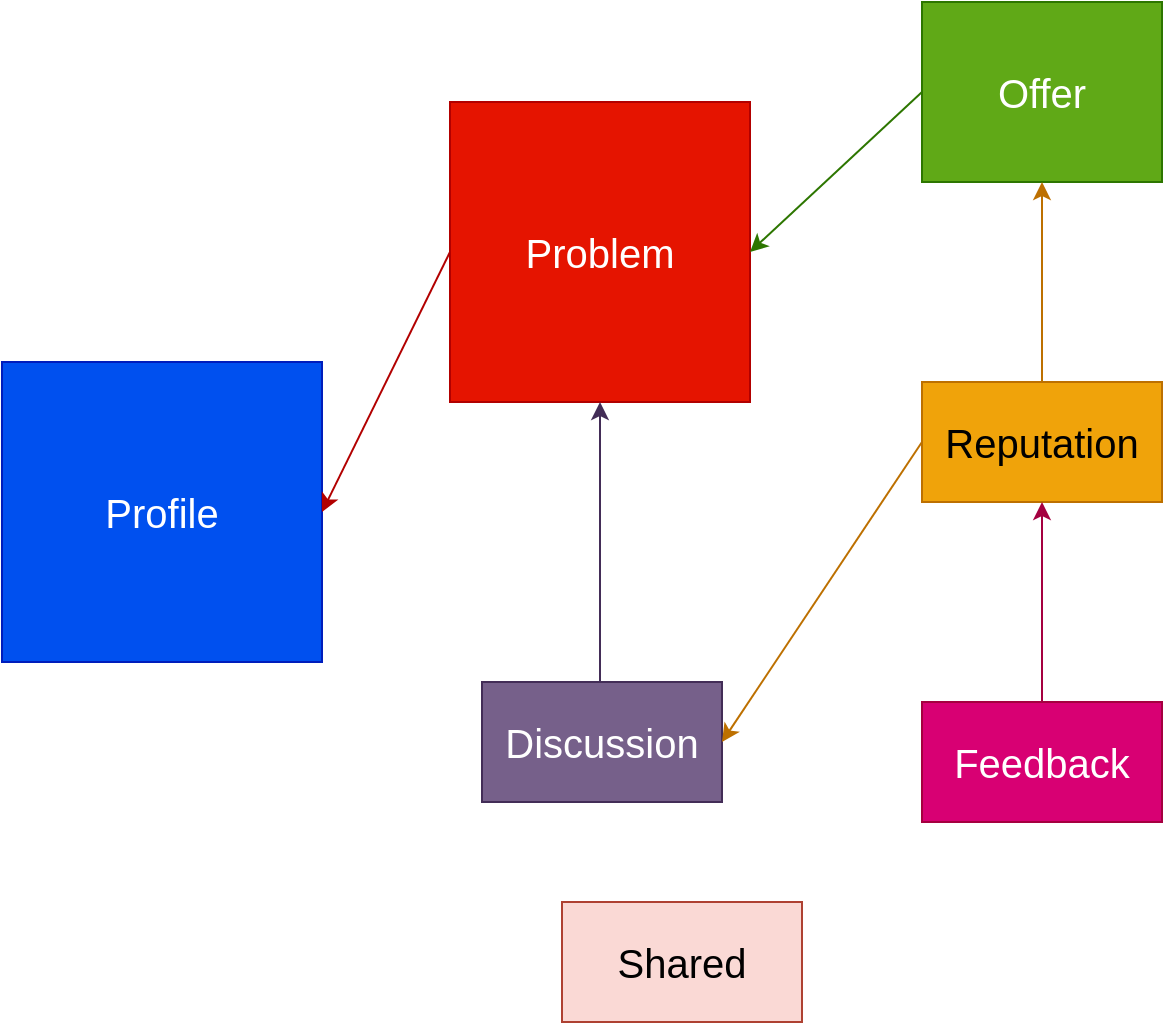 <mxfile version="24.3.1" type="device" pages="6">
  <diagram name="Architecture" id="LVl3EKHZe6JtwHg28FKf">
    <mxGraphModel dx="1479" dy="759" grid="0" gridSize="10" guides="1" tooltips="1" connect="1" arrows="1" fold="1" page="0" pageScale="1" pageWidth="827" pageHeight="1169" math="0" shadow="0">
      <root>
        <mxCell id="0" />
        <mxCell id="1" parent="0" />
        <mxCell id="IwZj7_9W5-qH0LmkAowe-1" value="&lt;font style=&quot;font-size: 20px;&quot;&gt;Profile&lt;/font&gt;" style="rounded=0;whiteSpace=wrap;html=1;fillColor=#0050ef;fontColor=#ffffff;strokeColor=#001DBC;" parent="1" vertex="1">
          <mxGeometry x="100" y="240" width="160" height="150" as="geometry" />
        </mxCell>
        <mxCell id="_1UsCu3JsQkV9IylzoKD-1" value="&lt;font style=&quot;font-size: 20px;&quot;&gt;Problem&lt;/font&gt;" style="rounded=0;whiteSpace=wrap;html=1;fillColor=#e51400;fontColor=#ffffff;strokeColor=#B20000;" parent="1" vertex="1">
          <mxGeometry x="324" y="110" width="150" height="150" as="geometry" />
        </mxCell>
        <mxCell id="_1UsCu3JsQkV9IylzoKD-2" value="&lt;font style=&quot;font-size: 20px;&quot;&gt;Discussion&lt;/font&gt;" style="rounded=0;whiteSpace=wrap;html=1;fillColor=#76608a;fontColor=#ffffff;strokeColor=#432D57;" parent="1" vertex="1">
          <mxGeometry x="340" y="400" width="120" height="60" as="geometry" />
        </mxCell>
        <mxCell id="_1UsCu3JsQkV9IylzoKD-3" value="&lt;font style=&quot;font-size: 20px;&quot;&gt;Reputation&lt;/font&gt;" style="rounded=0;whiteSpace=wrap;html=1;fillColor=#f0a30a;fontColor=#000000;strokeColor=#BD7000;" parent="1" vertex="1">
          <mxGeometry x="560" y="250" width="120" height="60" as="geometry" />
        </mxCell>
        <mxCell id="_1UsCu3JsQkV9IylzoKD-4" value="&lt;font style=&quot;font-size: 20px;&quot;&gt;Feedback&lt;/font&gt;" style="rounded=0;whiteSpace=wrap;html=1;fillColor=#d80073;fontColor=#ffffff;strokeColor=#A50040;" parent="1" vertex="1">
          <mxGeometry x="560" y="410" width="120" height="60" as="geometry" />
        </mxCell>
        <mxCell id="_1UsCu3JsQkV9IylzoKD-8" value="" style="endArrow=classic;html=1;rounded=0;entryX=0.5;entryY=1;entryDx=0;entryDy=0;fillColor=#76608a;strokeColor=#432D57;" parent="1" target="_1UsCu3JsQkV9IylzoKD-1" edge="1">
          <mxGeometry width="50" height="50" relative="1" as="geometry">
            <mxPoint x="399" y="400" as="sourcePoint" />
            <mxPoint x="260" y="260" as="targetPoint" />
          </mxGeometry>
        </mxCell>
        <mxCell id="_1UsCu3JsQkV9IylzoKD-10" value="" style="endArrow=classic;html=1;rounded=0;fillColor=#d80073;strokeColor=#A50040;" parent="1" edge="1">
          <mxGeometry width="50" height="50" relative="1" as="geometry">
            <mxPoint x="620" y="410" as="sourcePoint" />
            <mxPoint x="620" y="310" as="targetPoint" />
          </mxGeometry>
        </mxCell>
        <mxCell id="_1UsCu3JsQkV9IylzoKD-11" value="&lt;font style=&quot;font-size: 20px;&quot;&gt;Offer&lt;/font&gt;" style="rounded=0;whiteSpace=wrap;html=1;fillColor=#60a917;fontColor=#ffffff;strokeColor=#2D7600;" parent="1" vertex="1">
          <mxGeometry x="560" y="60" width="120" height="90" as="geometry" />
        </mxCell>
        <mxCell id="_1UsCu3JsQkV9IylzoKD-12" value="" style="endArrow=classic;html=1;rounded=0;exitX=0.5;exitY=0;exitDx=0;exitDy=0;fillColor=#f0a30a;strokeColor=#BD7000;" parent="1" source="_1UsCu3JsQkV9IylzoKD-3" target="_1UsCu3JsQkV9IylzoKD-11" edge="1">
          <mxGeometry width="50" height="50" relative="1" as="geometry">
            <mxPoint x="470" y="300" as="sourcePoint" />
            <mxPoint x="620" y="370" as="targetPoint" />
          </mxGeometry>
        </mxCell>
        <mxCell id="_1UsCu3JsQkV9IylzoKD-13" value="" style="endArrow=classic;html=1;rounded=0;entryX=1;entryY=0.5;entryDx=0;entryDy=0;exitX=0;exitY=0.5;exitDx=0;exitDy=0;fillColor=#f0a30a;strokeColor=#BD7000;" parent="1" source="_1UsCu3JsQkV9IylzoKD-3" target="_1UsCu3JsQkV9IylzoKD-2" edge="1">
          <mxGeometry width="50" height="50" relative="1" as="geometry">
            <mxPoint x="557" y="230" as="sourcePoint" />
            <mxPoint x="556.76" y="290" as="targetPoint" />
          </mxGeometry>
        </mxCell>
        <mxCell id="_1UsCu3JsQkV9IylzoKD-14" value="" style="endArrow=classic;html=1;rounded=0;exitX=0;exitY=0.5;exitDx=0;exitDy=0;entryX=1;entryY=0.5;entryDx=0;entryDy=0;fillColor=#60a917;strokeColor=#2D7600;" parent="1" source="_1UsCu3JsQkV9IylzoKD-11" target="_1UsCu3JsQkV9IylzoKD-1" edge="1">
          <mxGeometry width="50" height="50" relative="1" as="geometry">
            <mxPoint x="390" y="270" as="sourcePoint" />
            <mxPoint x="440" y="220" as="targetPoint" />
          </mxGeometry>
        </mxCell>
        <mxCell id="_1UsCu3JsQkV9IylzoKD-15" value="&lt;font style=&quot;font-size: 20px;&quot;&gt;Shared&lt;/font&gt;" style="rounded=0;whiteSpace=wrap;html=1;fillColor=#fad9d5;strokeColor=#ae4132;" parent="1" vertex="1">
          <mxGeometry x="380" y="510" width="120" height="60" as="geometry" />
        </mxCell>
        <mxCell id="adQ9kFTbWY4k-TsKvVOE-1" value="" style="endArrow=classic;html=1;rounded=0;exitX=0;exitY=0.5;exitDx=0;exitDy=0;entryX=1;entryY=0.5;entryDx=0;entryDy=0;fillColor=#e51400;strokeColor=#B20000;" parent="1" source="_1UsCu3JsQkV9IylzoKD-1" target="IwZj7_9W5-qH0LmkAowe-1" edge="1">
          <mxGeometry width="50" height="50" relative="1" as="geometry">
            <mxPoint x="365" y="408" as="sourcePoint" />
            <mxPoint x="415" y="358" as="targetPoint" />
          </mxGeometry>
        </mxCell>
      </root>
    </mxGraphModel>
  </diagram>
  <diagram id="kg7bdQzciHCV-8iQMZTe" name="Main idea">
    <mxGraphModel dx="805" dy="378" grid="0" gridSize="10" guides="1" tooltips="1" connect="1" arrows="1" fold="1" page="0" pageScale="1" pageWidth="827" pageHeight="1169" math="0" shadow="0">
      <root>
        <mxCell id="0" />
        <mxCell id="1" parent="0" />
        <mxCell id="N3bgkCsZWCHx_MTbM6UJ-3" value="&lt;font style=&quot;font-size: 20px;&quot;&gt;Host&lt;/font&gt;" style="swimlane;whiteSpace=wrap;html=1;fillColor=none;fontColor=#ffffff;strokeColor=#001DBC;" parent="1" vertex="1">
          <mxGeometry x="283" y="291" width="472" height="288" as="geometry" />
        </mxCell>
        <mxCell id="N3bgkCsZWCHx_MTbM6UJ-4" value="Module 1" style="swimlane;whiteSpace=wrap;html=1;" parent="N3bgkCsZWCHx_MTbM6UJ-3" vertex="1">
          <mxGeometry x="7" y="49.5" width="200" height="200" as="geometry" />
        </mxCell>
        <mxCell id="N3bgkCsZWCHx_MTbM6UJ-6" value="BL" style="whiteSpace=wrap;html=1;fontSize=17;fillColor=#a20025;fontColor=#ffffff;strokeColor=#6F0000;" parent="N3bgkCsZWCHx_MTbM6UJ-4" vertex="1">
          <mxGeometry x="25.5" y="35.5" width="149" height="56.5" as="geometry" />
        </mxCell>
        <mxCell id="N3bgkCsZWCHx_MTbM6UJ-7" value="Contract" style="shape=parallelogram;perimeter=parallelogramPerimeter;whiteSpace=wrap;html=1;fixedSize=1;fontSize=17;fillColor=#008a00;fontColor=#ffffff;strokeColor=#005700;" parent="N3bgkCsZWCHx_MTbM6UJ-4" vertex="1">
          <mxGeometry x="25.5" y="127" width="148.5" height="61.5" as="geometry" />
        </mxCell>
        <mxCell id="N3bgkCsZWCHx_MTbM6UJ-14" value="" style="endArrow=classic;html=1;rounded=0;exitX=0.5;exitY=0;exitDx=0;exitDy=0;entryX=0.5;entryY=1;entryDx=0;entryDy=0;fillColor=#a20025;strokeColor=#6F0000;" parent="N3bgkCsZWCHx_MTbM6UJ-4" source="N3bgkCsZWCHx_MTbM6UJ-7" target="N3bgkCsZWCHx_MTbM6UJ-6" edge="1">
          <mxGeometry width="50" height="50" relative="1" as="geometry">
            <mxPoint x="210" y="120.5" as="sourcePoint" />
            <mxPoint x="260" y="70.5" as="targetPoint" />
          </mxGeometry>
        </mxCell>
        <mxCell id="N3bgkCsZWCHx_MTbM6UJ-10" value="Module 2" style="swimlane;whiteSpace=wrap;html=1;" parent="N3bgkCsZWCHx_MTbM6UJ-3" vertex="1">
          <mxGeometry x="258" y="49.5" width="200" height="200" as="geometry" />
        </mxCell>
        <mxCell id="N3bgkCsZWCHx_MTbM6UJ-11" value="BL" style="whiteSpace=wrap;html=1;fontSize=17;fillColor=#a20025;fontColor=#ffffff;strokeColor=#6F0000;" parent="N3bgkCsZWCHx_MTbM6UJ-10" vertex="1">
          <mxGeometry x="25.5" y="35.5" width="149" height="56.5" as="geometry" />
        </mxCell>
        <mxCell id="N3bgkCsZWCHx_MTbM6UJ-12" value="Contract" style="shape=parallelogram;perimeter=parallelogramPerimeter;whiteSpace=wrap;html=1;fixedSize=1;fontSize=17;fillColor=#008a00;fontColor=#ffffff;strokeColor=#005700;" parent="N3bgkCsZWCHx_MTbM6UJ-10" vertex="1">
          <mxGeometry x="25.5" y="127" width="148.5" height="61.5" as="geometry" />
        </mxCell>
        <mxCell id="N3bgkCsZWCHx_MTbM6UJ-15" value="" style="endArrow=classic;html=1;rounded=0;exitX=0.5;exitY=0;exitDx=0;exitDy=0;entryX=0.5;entryY=1;entryDx=0;entryDy=0;fillColor=#a20025;strokeColor=#6F0000;" parent="N3bgkCsZWCHx_MTbM6UJ-10" edge="1">
          <mxGeometry width="50" height="50" relative="1" as="geometry">
            <mxPoint x="99.8" y="127" as="sourcePoint" />
            <mxPoint x="99.8" y="92" as="targetPoint" />
          </mxGeometry>
        </mxCell>
        <mxCell id="N3bgkCsZWCHx_MTbM6UJ-13" value="" style="endArrow=classic;html=1;rounded=0;exitX=0;exitY=0.5;exitDx=0;exitDy=0;entryX=1;entryY=0;entryDx=0;entryDy=0;fillColor=#d5e8d4;strokeColor=#82b366;" parent="N3bgkCsZWCHx_MTbM6UJ-3" source="N3bgkCsZWCHx_MTbM6UJ-11" target="N3bgkCsZWCHx_MTbM6UJ-7" edge="1">
          <mxGeometry width="50" height="50" relative="1" as="geometry">
            <mxPoint x="217" y="170" as="sourcePoint" />
            <mxPoint x="267" y="120" as="targetPoint" />
          </mxGeometry>
        </mxCell>
      </root>
    </mxGraphModel>
  </diagram>
  <diagram id="q_FJ-x05xWIqFAW8KLh3" name="ModulesAbstract">
    <mxGraphModel dx="1409" dy="661" grid="0" gridSize="10" guides="1" tooltips="1" connect="1" arrows="1" fold="1" page="0" pageScale="1" pageWidth="827" pageHeight="1169" background="none" math="0" shadow="0">
      <root>
        <mxCell id="0" />
        <mxCell id="1" parent="0" />
        <mxCell id="JcGjTXfpLXRLYnqZ5VyA-2" value="Presentation" style="rounded=0;whiteSpace=wrap;html=1;fontSize=16;" parent="1" vertex="1">
          <mxGeometry x="350" y="518" width="120" height="60" as="geometry" />
        </mxCell>
        <mxCell id="JcGjTXfpLXRLYnqZ5VyA-3" value="Infrastructure" style="rounded=0;whiteSpace=wrap;html=1;fontSize=16;" parent="1" vertex="1">
          <mxGeometry x="530" y="518" width="120" height="60" as="geometry" />
        </mxCell>
        <mxCell id="JcGjTXfpLXRLYnqZ5VyA-4" value="&lt;font style=&quot;font-size: 18px;&quot;&gt;Core&lt;/font&gt;" style="rounded=0;whiteSpace=wrap;html=1;" parent="1" vertex="1">
          <mxGeometry x="350" y="658" width="300" height="60" as="geometry" />
        </mxCell>
        <mxCell id="JcGjTXfpLXRLYnqZ5VyA-5" value="&lt;font style=&quot;font-size: 17px;&quot;&gt;Contract&lt;/font&gt;" style="rounded=0;whiteSpace=wrap;html=1;" parent="1" vertex="1">
          <mxGeometry x="350" y="778" width="300" height="60" as="geometry" />
        </mxCell>
        <mxCell id="JcGjTXfpLXRLYnqZ5VyA-6" value="&lt;font style=&quot;font-size: 20px;&quot;&gt;Module 1&lt;/font&gt;" style="swimlane;whiteSpace=wrap;html=1;" parent="1" vertex="1">
          <mxGeometry x="300" y="458" width="400" height="420" as="geometry" />
        </mxCell>
        <mxCell id="d7-1gsIzOORtSqOxAiMU-5" value="" style="endArrow=classic;html=1;rounded=0;exitX=0.442;exitY=1.017;exitDx=0;exitDy=0;exitPerimeter=0;fillColor=#f8cecc;strokeColor=#b85450;" parent="JcGjTXfpLXRLYnqZ5VyA-6" edge="1">
          <mxGeometry width="50" height="50" relative="1" as="geometry">
            <mxPoint x="109.5" y="120" as="sourcePoint" />
            <mxPoint x="109.5" y="195" as="targetPoint" />
          </mxGeometry>
        </mxCell>
        <mxCell id="uEq01P45yfIZVu03y69S-5" value="" style="sketch=0;html=1;aspect=fixed;strokeColor=#b85450;shadow=0;fillColor=#f8cecc;verticalAlign=top;labelPosition=center;verticalLabelPosition=bottom;shape=mxgraph.gcp2.lock" parent="JcGjTXfpLXRLYnqZ5VyA-6" vertex="1">
          <mxGeometry x="332" y="98.0" width="16" height="20.51" as="geometry" />
        </mxCell>
        <mxCell id="3479o2eEp80Vwb62pmZ3-1" value="" style="sketch=0;html=1;aspect=fixed;strokeColor=#b85450;shadow=0;fillColor=#f8cecc;verticalAlign=top;labelPosition=center;verticalLabelPosition=bottom;shape=mxgraph.gcp2.lock" parent="JcGjTXfpLXRLYnqZ5VyA-6" vertex="1">
          <mxGeometry x="325" y="226" width="16" height="20.51" as="geometry" />
        </mxCell>
        <mxCell id="UEMl9odt6CDY0NBBnoTU-1" value="&lt;font style=&quot;font-size: 16px;&quot;&gt;Presentation&lt;/font&gt;" style="rounded=0;whiteSpace=wrap;html=1;" parent="1" vertex="1">
          <mxGeometry x="852" y="516" width="120" height="60" as="geometry" />
        </mxCell>
        <mxCell id="UEMl9odt6CDY0NBBnoTU-2" value="&lt;font style=&quot;font-size: 16px;&quot;&gt;Infrastructure&lt;/font&gt;" style="rounded=0;whiteSpace=wrap;html=1;" parent="1" vertex="1">
          <mxGeometry x="1032" y="516" width="120" height="60" as="geometry" />
        </mxCell>
        <mxCell id="UEMl9odt6CDY0NBBnoTU-3" value="&lt;font style=&quot;font-size: 18px;&quot;&gt;Core&lt;/font&gt;" style="rounded=0;whiteSpace=wrap;html=1;" parent="1" vertex="1">
          <mxGeometry x="852" y="656" width="301" height="60" as="geometry" />
        </mxCell>
        <mxCell id="UEMl9odt6CDY0NBBnoTU-4" value="&lt;font style=&quot;font-size: 17px;&quot;&gt;Contract&lt;/font&gt;" style="rounded=0;whiteSpace=wrap;html=1;" parent="1" vertex="1">
          <mxGeometry x="852" y="776" width="300" height="60" as="geometry" />
        </mxCell>
        <mxCell id="UEMl9odt6CDY0NBBnoTU-5" value="&lt;font style=&quot;font-size: 20px;&quot;&gt;Module 2&lt;/font&gt;" style="swimlane;whiteSpace=wrap;html=1;" parent="1" vertex="1">
          <mxGeometry x="802" y="456" width="400" height="420" as="geometry" />
        </mxCell>
        <mxCell id="d7-1gsIzOORtSqOxAiMU-6" value="" style="endArrow=classic;html=1;rounded=0;exitX=0.442;exitY=1.017;exitDx=0;exitDy=0;exitPerimeter=0;fillColor=#f8cecc;strokeColor=#b85450;" parent="UEMl9odt6CDY0NBBnoTU-5" edge="1">
          <mxGeometry width="50" height="50" relative="1" as="geometry">
            <mxPoint x="112.75" y="122" as="sourcePoint" />
            <mxPoint x="112.75" y="197" as="targetPoint" />
          </mxGeometry>
        </mxCell>
        <mxCell id="d7-1gsIzOORtSqOxAiMU-7" value="" style="endArrow=classic;html=1;rounded=0;entryX=0.5;entryY=1;entryDx=0;entryDy=0;fillColor=#f8cecc;strokeColor=#b85450;" parent="UEMl9odt6CDY0NBBnoTU-5" edge="1">
          <mxGeometry width="50" height="50" relative="1" as="geometry">
            <mxPoint x="201.25" y="323" as="sourcePoint" />
            <mxPoint x="203.25" y="262" as="targetPoint" />
          </mxGeometry>
        </mxCell>
        <mxCell id="d7-1gsIzOORtSqOxAiMU-8" value="" style="endArrow=classic;html=1;rounded=0;exitX=0.442;exitY=1.017;exitDx=0;exitDy=0;exitPerimeter=0;fillColor=#f8cecc;strokeColor=#b85450;" parent="UEMl9odt6CDY0NBBnoTU-5" edge="1">
          <mxGeometry width="50" height="50" relative="1" as="geometry">
            <mxPoint x="286.25" y="123" as="sourcePoint" />
            <mxPoint x="286.25" y="198" as="targetPoint" />
          </mxGeometry>
        </mxCell>
        <mxCell id="uEq01P45yfIZVu03y69S-9" value="" style="sketch=0;html=1;aspect=fixed;strokeColor=#b85450;shadow=0;fillColor=#f8cecc;verticalAlign=top;labelPosition=center;verticalLabelPosition=bottom;shape=mxgraph.gcp2.lock" parent="UEMl9odt6CDY0NBBnoTU-5" vertex="1">
          <mxGeometry x="332" y="97" width="16" height="20.51" as="geometry" />
        </mxCell>
        <mxCell id="d7-1gsIzOORtSqOxAiMU-2" value="" style="endArrow=classic;html=1;rounded=0;entryX=1;entryY=0.5;entryDx=0;entryDy=0;exitX=0;exitY=0.5;exitDx=0;exitDy=0;fillColor=#d5e8d4;strokeColor=#82b366;" parent="1" source="UEMl9odt6CDY0NBBnoTU-3" target="JcGjTXfpLXRLYnqZ5VyA-5" edge="1">
          <mxGeometry width="50" height="50" relative="1" as="geometry">
            <mxPoint x="767" y="729" as="sourcePoint" />
            <mxPoint x="817" y="679" as="targetPoint" />
            <Array as="points">
              <mxPoint x="750" y="686" />
              <mxPoint x="750" y="808" />
            </Array>
          </mxGeometry>
        </mxCell>
        <mxCell id="d7-1gsIzOORtSqOxAiMU-3" value="" style="endArrow=classic;html=1;rounded=0;entryX=0.5;entryY=1;entryDx=0;entryDy=0;fillColor=#f8cecc;strokeColor=#b85450;" parent="1" target="JcGjTXfpLXRLYnqZ5VyA-4" edge="1">
          <mxGeometry width="50" height="50" relative="1" as="geometry">
            <mxPoint x="498" y="779" as="sourcePoint" />
            <mxPoint x="817" y="679" as="targetPoint" />
          </mxGeometry>
        </mxCell>
        <mxCell id="d7-1gsIzOORtSqOxAiMU-4" value="" style="endArrow=classic;html=1;rounded=0;exitX=0.442;exitY=1.017;exitDx=0;exitDy=0;exitPerimeter=0;fillColor=#f8cecc;strokeColor=#b85450;" parent="1" source="JcGjTXfpLXRLYnqZ5VyA-3" edge="1">
          <mxGeometry width="50" height="50" relative="1" as="geometry">
            <mxPoint x="767" y="729" as="sourcePoint" />
            <mxPoint x="583" y="654" as="targetPoint" />
          </mxGeometry>
        </mxCell>
        <mxCell id="uEq01P45yfIZVu03y69S-1" value="" style="sketch=0;aspect=fixed;pointerEvents=1;shadow=0;dashed=0;html=1;strokeColor=#82b366;labelPosition=center;verticalLabelPosition=bottom;verticalAlign=top;align=center;fillColor=#d5e8d4;shape=mxgraph.mscae.enterprise.lock_unlocked" parent="1" vertex="1">
          <mxGeometry x="604" y="783" width="37" height="50" as="geometry" />
        </mxCell>
        <mxCell id="uEq01P45yfIZVu03y69S-2" value="" style="sketch=0;aspect=fixed;pointerEvents=1;shadow=0;dashed=0;html=1;strokeColor=#82b366;labelPosition=center;verticalLabelPosition=bottom;verticalAlign=top;align=center;fillColor=#d5e8d4;shape=mxgraph.mscae.enterprise.lock_unlocked" parent="1" vertex="1">
          <mxGeometry x="1103" y="781" width="37" height="50" as="geometry" />
        </mxCell>
        <mxCell id="uEq01P45yfIZVu03y69S-7" value="" style="sketch=0;html=1;aspect=fixed;strokeColor=#b85450;shadow=0;fillColor=#f8cecc;verticalAlign=top;labelPosition=center;verticalLabelPosition=bottom;shape=mxgraph.gcp2.lock" parent="1" vertex="1">
          <mxGeometry x="452" y="555.49" width="16" height="20.51" as="geometry" />
        </mxCell>
        <mxCell id="3479o2eEp80Vwb62pmZ3-2" value="" style="sketch=0;html=1;aspect=fixed;strokeColor=#b85450;shadow=0;fillColor=#f8cecc;verticalAlign=top;labelPosition=center;verticalLabelPosition=bottom;shape=mxgraph.gcp2.lock" parent="1" vertex="1">
          <mxGeometry x="1124" y="683" width="16" height="20.51" as="geometry" />
        </mxCell>
        <mxCell id="3479o2eEp80Vwb62pmZ3-4" value="" style="swimlane;startSize=0;" parent="1" vertex="1">
          <mxGeometry x="203" y="430" width="1124" height="611" as="geometry">
            <mxRectangle x="209" y="296" width="50" height="44" as="alternateBounds" />
          </mxGeometry>
        </mxCell>
        <mxCell id="3479o2eEp80Vwb62pmZ3-6" value="- No dependencies between modules, only contracts&lt;div style=&quot;font-size: 20px;&quot;&gt;- BL layer cannot call contract&lt;/div&gt;&lt;div style=&quot;font-size: 20px;&quot;&gt;- Contract can call only core layer&lt;/div&gt;&lt;div style=&quot;font-size: 20px;&quot;&gt;- Dependencies 1:1 for modules is not good (third module, or concat modules)&lt;/div&gt;&lt;div style=&quot;font-size: 20px;&quot;&gt;- No logic for host, only settings (DI, automapper, appsettings, etc...)&lt;/div&gt;&lt;div style=&quot;font-size: 20px;&quot;&gt;- You can use any architectures, but you must split BL and Contract&lt;/div&gt;" style="text;html=1;align=left;verticalAlign=middle;whiteSpace=wrap;rounded=0;fontSize=20;" parent="3479o2eEp80Vwb62pmZ3-4" vertex="1">
          <mxGeometry x="15" y="473" width="792" height="107" as="geometry" />
        </mxCell>
        <mxCell id="uEq01P45yfIZVu03y69S-8" value="" style="sketch=0;html=1;aspect=fixed;strokeColor=#b85450;shadow=0;fillColor=#f8cecc;verticalAlign=top;labelPosition=center;verticalLabelPosition=bottom;shape=mxgraph.gcp2.lock" parent="3479o2eEp80Vwb62pmZ3-4" vertex="1">
          <mxGeometry x="751" y="194" width="16" height="20.51" as="geometry" />
        </mxCell>
        <mxCell id="3479o2eEp80Vwb62pmZ3-5" value="&lt;font style=&quot;font-size: 50px;&quot;&gt;Host&lt;/font&gt;" style="text;html=1;align=center;verticalAlign=middle;whiteSpace=wrap;rounded=0;" parent="1" vertex="1">
          <mxGeometry x="691" y="331" width="140" height="146" as="geometry" />
        </mxCell>
      </root>
    </mxGraphModel>
  </diagram>
  <diagram id="QuFlS01ibKXmkXHXkxD6" name="InnerModuleArchitecture">
    <mxGraphModel dx="1479" dy="759" grid="0" gridSize="10" guides="1" tooltips="1" connect="1" arrows="1" fold="1" page="0" pageScale="1" pageWidth="827" pageHeight="1169" math="0" shadow="0">
      <root>
        <mxCell id="0" />
        <mxCell id="1" parent="0" />
        <mxCell id="eY6podKh54Out5k84BAz-3" value="&lt;font style=&quot;font-size: 20px;&quot;&gt;Presentation&lt;/font&gt;" style="swimlane;whiteSpace=wrap;html=1;fillColor=#0050ef;fontColor=#ffffff;strokeColor=#001DBC;" parent="1" vertex="1">
          <mxGeometry x="127" y="179" width="314" height="185" as="geometry">
            <mxRectangle x="313" y="173" width="98" height="26" as="alternateBounds" />
          </mxGeometry>
        </mxCell>
        <mxCell id="UexwwzhHr-9RLLbLLu3P-2" value="Controller" style="rounded=1;whiteSpace=wrap;html=1;fontSize=15;" parent="eY6podKh54Out5k84BAz-3" vertex="1">
          <mxGeometry x="68" y="44.5" width="178" height="31" as="geometry" />
        </mxCell>
        <mxCell id="UexwwzhHr-9RLLbLLu3P-12" value="DTO" style="rounded=1;whiteSpace=wrap;html=1;fontSize=15;" parent="eY6podKh54Out5k84BAz-3" vertex="1">
          <mxGeometry x="68" y="90" width="178" height="31" as="geometry" />
        </mxCell>
        <mxCell id="UexwwzhHr-9RLLbLLu3P-13" value="View (if not API)" style="rounded=1;whiteSpace=wrap;html=1;fontSize=15;" parent="eY6podKh54Out5k84BAz-3" vertex="1">
          <mxGeometry x="68" y="136" width="178" height="31" as="geometry" />
        </mxCell>
        <mxCell id="UexwwzhHr-9RLLbLLu3P-3" value="&lt;font style=&quot;font-size: 20px;&quot;&gt;Infrastructure&lt;/font&gt;" style="swimlane;whiteSpace=wrap;html=1;fillColor=#6a00ff;strokeColor=#3700CC;fontColor=#ffffff;" parent="1" vertex="1">
          <mxGeometry x="575" y="179" width="398" height="181" as="geometry" />
        </mxCell>
        <mxCell id="UexwwzhHr-9RLLbLLu3P-5" value="DataAccess" style="rounded=1;whiteSpace=wrap;html=1;fontSize=15;" parent="UexwwzhHr-9RLLbLLu3P-3" vertex="1">
          <mxGeometry x="13" y="37" width="174" height="34" as="geometry" />
        </mxCell>
        <mxCell id="UexwwzhHr-9RLLbLLu3P-7" value="DependencyInjection" style="rounded=1;whiteSpace=wrap;html=1;fontSize=15;" parent="UexwwzhHr-9RLLbLLu3P-3" vertex="1">
          <mxGeometry x="13" y="81" width="174" height="34" as="geometry" />
        </mxCell>
        <mxCell id="UexwwzhHr-9RLLbLLu3P-8" value="AutoMapper" style="rounded=1;whiteSpace=wrap;html=1;fontSize=15;" parent="UexwwzhHr-9RLLbLLu3P-3" vertex="1">
          <mxGeometry x="13" y="125" width="174" height="34" as="geometry" />
        </mxCell>
        <mxCell id="UexwwzhHr-9RLLbLLu3P-9" value="Email Sender" style="rounded=1;whiteSpace=wrap;html=1;fontSize=15;" parent="UexwwzhHr-9RLLbLLu3P-3" vertex="1">
          <mxGeometry x="205" y="37" width="174" height="34" as="geometry" />
        </mxCell>
        <mxCell id="UexwwzhHr-9RLLbLLu3P-10" value="SMS Service" style="rounded=1;whiteSpace=wrap;html=1;fontSize=15;" parent="UexwwzhHr-9RLLbLLu3P-3" vertex="1">
          <mxGeometry x="205" y="81" width="174" height="34" as="geometry" />
        </mxCell>
        <mxCell id="UexwwzhHr-9RLLbLLu3P-11" value="Another web API client" style="rounded=1;whiteSpace=wrap;html=1;fontSize=15;" parent="UexwwzhHr-9RLLbLLu3P-3" vertex="1">
          <mxGeometry x="205" y="125" width="174" height="34" as="geometry" />
        </mxCell>
        <mxCell id="UexwwzhHr-9RLLbLLu3P-14" value="&lt;font style=&quot;font-size: 20px;&quot;&gt;Core&lt;/font&gt;" style="swimlane;whiteSpace=wrap;html=1;fillColor=#e51400;fontColor=#ffffff;strokeColor=#B20000;" parent="1" vertex="1">
          <mxGeometry x="116" y="411" width="857" height="188" as="geometry" />
        </mxCell>
        <mxCell id="4OgdtaFexlCh9Q7bKTJa-1" value="Service" style="rounded=1;whiteSpace=wrap;html=1;fontSize=15;" parent="UexwwzhHr-9RLLbLLu3P-14" vertex="1">
          <mxGeometry x="10" y="39" width="157" height="36" as="geometry" />
        </mxCell>
        <mxCell id="4OgdtaFexlCh9Q7bKTJa-2" value="POCO" style="rounded=1;whiteSpace=wrap;html=1;fontSize=15;" parent="UexwwzhHr-9RLLbLLu3P-14" vertex="1">
          <mxGeometry x="10" y="89" width="157" height="36" as="geometry" />
        </mxCell>
        <mxCell id="4OgdtaFexlCh9Q7bKTJa-3" value="Repository" style="rounded=1;whiteSpace=wrap;html=1;fontSize=15;" parent="UexwwzhHr-9RLLbLLu3P-14" vertex="1">
          <mxGeometry x="694" y="84" width="157" height="36" as="geometry" />
        </mxCell>
        <mxCell id="4OgdtaFexlCh9Q7bKTJa-4" value="Value Object" style="rounded=1;whiteSpace=wrap;html=1;fontSize=15;" parent="UexwwzhHr-9RLLbLLu3P-14" vertex="1">
          <mxGeometry x="181" y="139" width="157" height="36" as="geometry" />
        </mxCell>
        <mxCell id="4OgdtaFexlCh9Q7bKTJa-5" value="Interface" style="rounded=1;whiteSpace=wrap;html=1;fontSize=15;" parent="UexwwzhHr-9RLLbLLu3P-14" vertex="1">
          <mxGeometry x="352" y="139" width="157" height="36" as="geometry" />
        </mxCell>
        <mxCell id="4OgdtaFexlCh9Q7bKTJa-7" value="Specification" style="rounded=1;whiteSpace=wrap;html=1;fontSize=15;" parent="UexwwzhHr-9RLLbLLu3P-14" vertex="1">
          <mxGeometry x="523" y="139" width="157" height="36" as="geometry" />
        </mxCell>
        <mxCell id="4OgdtaFexlCh9Q7bKTJa-8" value="Other pattern/BL" style="rounded=1;whiteSpace=wrap;html=1;fontSize=15;" parent="UexwwzhHr-9RLLbLLu3P-14" vertex="1">
          <mxGeometry x="694" y="36" width="157" height="36" as="geometry" />
        </mxCell>
        <mxCell id="4OgdtaFexlCh9Q7bKTJa-9" value="&lt;font style=&quot;font-size: 20px;&quot;&gt;Contracts&lt;/font&gt;" style="swimlane;whiteSpace=wrap;html=1;fillColor=#60a917;strokeColor=#2D7600;fontColor=#ffffff;" parent="1" vertex="1">
          <mxGeometry x="236" y="656" width="602" height="126" as="geometry" />
        </mxCell>
        <mxCell id="g3LbTjHl5MZ6xo0invZI-1" value="&lt;font style=&quot;font-size: 15px;&quot;&gt;DTO&lt;/font&gt;" style="rounded=1;whiteSpace=wrap;html=1;fontSize=15;" parent="4OgdtaFexlCh9Q7bKTJa-9" vertex="1">
          <mxGeometry x="23" y="43" width="120" height="60" as="geometry" />
        </mxCell>
        <mxCell id="rQxX9felz1vz9F0ilpkO-1" value="&lt;font style=&quot;font-size: 15px;&quot;&gt;Validation&lt;/font&gt;" style="rounded=1;whiteSpace=wrap;html=1;" parent="4OgdtaFexlCh9Q7bKTJa-9" vertex="1">
          <mxGeometry x="166" y="43" width="120" height="60" as="geometry" />
        </mxCell>
        <mxCell id="rQxX9felz1vz9F0ilpkO-2" value="&lt;font style=&quot;font-size: 15px;&quot;&gt;Logic&lt;/font&gt;" style="rounded=1;whiteSpace=wrap;html=1;" parent="4OgdtaFexlCh9Q7bKTJa-9" vertex="1">
          <mxGeometry x="309" y="43" width="120" height="60" as="geometry" />
        </mxCell>
        <mxCell id="rQxX9felz1vz9F0ilpkO-3" value="&lt;font style=&quot;font-size: 15px;&quot;&gt;Other&lt;/font&gt;" style="rounded=1;whiteSpace=wrap;html=1;" parent="4OgdtaFexlCh9Q7bKTJa-9" vertex="1">
          <mxGeometry x="458" y="43" width="120" height="60" as="geometry" />
        </mxCell>
        <mxCell id="YsskuwCJ4Hp2hlusRUw3-1" value="" style="endArrow=classic;html=1;rounded=0;" parent="1" edge="1">
          <mxGeometry width="50" height="50" relative="1" as="geometry">
            <mxPoint x="274" y="364" as="sourcePoint" />
            <mxPoint x="274" y="407" as="targetPoint" />
          </mxGeometry>
        </mxCell>
        <mxCell id="YsskuwCJ4Hp2hlusRUw3-2" value="" style="endArrow=classic;html=1;rounded=0;" parent="1" edge="1">
          <mxGeometry width="50" height="50" relative="1" as="geometry">
            <mxPoint x="772" y="360" as="sourcePoint" />
            <mxPoint x="772" y="403" as="targetPoint" />
          </mxGeometry>
        </mxCell>
        <mxCell id="YsskuwCJ4Hp2hlusRUw3-3" value="" style="endArrow=classic;html=1;rounded=0;exitX=0.515;exitY=-0.042;exitDx=0;exitDy=0;exitPerimeter=0;" parent="1" source="4OgdtaFexlCh9Q7bKTJa-9" edge="1">
          <mxGeometry width="50" height="50" relative="1" as="geometry">
            <mxPoint x="550" y="687" as="sourcePoint" />
            <mxPoint x="546" y="605" as="targetPoint" />
          </mxGeometry>
        </mxCell>
      </root>
    </mxGraphModel>
  </diagram>
  <diagram id="ZvTLpMJOMpGH19f_m2dG" name="Shared">
    <mxGraphModel dx="1479" dy="359" grid="0" gridSize="10" guides="1" tooltips="1" connect="1" arrows="1" fold="1" page="0" pageScale="1" pageWidth="827" pageHeight="1169" math="0" shadow="0">
      <root>
        <mxCell id="0" />
        <mxCell id="1" parent="0" />
        <mxCell id="XqaTu6oLomFwlV-kaiQF-1" value="Shared (layer)" style="swimlane;whiteSpace=wrap;html=1;fillColor=#fad9d5;strokeColor=#ae4132;" parent="1" vertex="1">
          <mxGeometry x="313" y="668" width="200" height="293" as="geometry">
            <mxRectangle x="313" y="668" width="74" height="26" as="alternateBounds" />
          </mxGeometry>
        </mxCell>
        <mxCell id="5FudKFqj0aIr3BRx9IEg-2" value="Exception" style="rounded=1;whiteSpace=wrap;html=1;" parent="XqaTu6oLomFwlV-kaiQF-1" vertex="1">
          <mxGeometry x="10" y="77" width="180" height="34" as="geometry" />
        </mxCell>
        <mxCell id="5FudKFqj0aIr3BRx9IEg-3" value="Service" style="rounded=1;whiteSpace=wrap;html=1;" parent="XqaTu6oLomFwlV-kaiQF-1" vertex="1">
          <mxGeometry x="10" y="121" width="180" height="34" as="geometry" />
        </mxCell>
        <mxCell id="5FudKFqj0aIr3BRx9IEg-4" value="Other" style="rounded=1;whiteSpace=wrap;html=1;" parent="XqaTu6oLomFwlV-kaiQF-1" vertex="1">
          <mxGeometry x="10" y="250" width="180" height="34" as="geometry" />
        </mxCell>
        <mxCell id="HdAl32xTz6XJsKTumrP_-1" value="Interface" style="rounded=1;whiteSpace=wrap;html=1;" parent="XqaTu6oLomFwlV-kaiQF-1" vertex="1">
          <mxGeometry x="10" y="164" width="180" height="34" as="geometry" />
        </mxCell>
        <mxCell id="HdAl32xTz6XJsKTumrP_-2" value="Base model" style="rounded=1;whiteSpace=wrap;html=1;" parent="XqaTu6oLomFwlV-kaiQF-1" vertex="1">
          <mxGeometry x="10" y="207" width="180" height="34" as="geometry" />
        </mxCell>
        <mxCell id="5FudKFqj0aIr3BRx9IEg-1" value="Extension" style="rounded=1;whiteSpace=wrap;html=1;" parent="1" vertex="1">
          <mxGeometry x="323" y="701" width="180" height="34" as="geometry" />
        </mxCell>
      </root>
    </mxGraphModel>
  </diagram>
  <diagram id="rwTb243mVeKOI8Z8N7vt" name="FeatureArchitecture">
    <mxGraphModel dx="1233" dy="633" grid="0" gridSize="10" guides="1" tooltips="1" connect="1" arrows="1" fold="1" page="0" pageScale="1" pageWidth="827" pageHeight="1169" math="0" shadow="0">
      <root>
        <mxCell id="0" />
        <mxCell id="1" parent="0" />
        <mxCell id="SV7rs27C0XztZM3xkGGn-7" value="&lt;font style=&quot;font-size: 20px;&quot;&gt;Profile&lt;/font&gt;" style="swimlane;whiteSpace=wrap;html=1;fillColor=#0050ef;fontColor=#ffffff;strokeColor=#001DBC;" parent="1" vertex="1">
          <mxGeometry x="243" y="102" width="206" height="200" as="geometry" />
        </mxCell>
        <mxCell id="SV7rs27C0XztZM3xkGGn-3" value="Contract" style="swimlane;fontStyle=0;childLayout=stackLayout;horizontal=1;startSize=30;horizontalStack=0;resizeParent=1;resizeParentMax=0;resizeLast=0;collapsible=1;marginBottom=0;whiteSpace=wrap;html=1;" parent="SV7rs27C0XztZM3xkGGn-7" vertex="1">
          <mxGeometry x="105" y="38" width="90" height="60" as="geometry" />
        </mxCell>
        <mxCell id="SV7rs27C0XztZM3xkGGn-4" value="Any" style="text;strokeColor=none;fillColor=none;align=left;verticalAlign=middle;spacingLeft=4;spacingRight=4;overflow=hidden;points=[[0,0.5],[1,0.5]];portConstraint=eastwest;rotatable=0;whiteSpace=wrap;html=1;" parent="SV7rs27C0XztZM3xkGGn-3" vertex="1">
          <mxGeometry y="30" width="90" height="30" as="geometry" />
        </mxCell>
        <mxCell id="7Jx0dsGb9pmv1Kvhwj2E-1" value="BL" style="swimlane;fontStyle=0;childLayout=stackLayout;horizontal=1;startSize=30;horizontalStack=0;resizeParent=1;resizeParentMax=0;resizeLast=0;collapsible=1;marginBottom=0;whiteSpace=wrap;html=1;" parent="SV7rs27C0XztZM3xkGGn-7" vertex="1">
          <mxGeometry x="12" y="38" width="78" height="120" as="geometry" />
        </mxCell>
        <mxCell id="7Jx0dsGb9pmv1Kvhwj2E-2" value="Registration" style="text;strokeColor=none;fillColor=none;align=left;verticalAlign=middle;spacingLeft=4;spacingRight=4;overflow=hidden;points=[[0,0.5],[1,0.5]];portConstraint=eastwest;rotatable=0;whiteSpace=wrap;html=1;" parent="7Jx0dsGb9pmv1Kvhwj2E-1" vertex="1">
          <mxGeometry y="30" width="78" height="30" as="geometry" />
        </mxCell>
        <mxCell id="7Jx0dsGb9pmv1Kvhwj2E-3" value="Login" style="text;strokeColor=none;fillColor=none;align=left;verticalAlign=middle;spacingLeft=4;spacingRight=4;overflow=hidden;points=[[0,0.5],[1,0.5]];portConstraint=eastwest;rotatable=0;whiteSpace=wrap;html=1;" parent="7Jx0dsGb9pmv1Kvhwj2E-1" vertex="1">
          <mxGeometry y="60" width="78" height="30" as="geometry" />
        </mxCell>
        <mxCell id="7Jx0dsGb9pmv1Kvhwj2E-4" value="CRUD (RUD)" style="text;strokeColor=none;fillColor=none;align=left;verticalAlign=middle;spacingLeft=4;spacingRight=4;overflow=hidden;points=[[0,0.5],[1,0.5]];portConstraint=eastwest;rotatable=0;whiteSpace=wrap;html=1;" parent="7Jx0dsGb9pmv1Kvhwj2E-1" vertex="1">
          <mxGeometry y="90" width="78" height="30" as="geometry" />
        </mxCell>
        <mxCell id="N70iHk_pt6xkr5iVN_8C-1" value="&lt;font style=&quot;font-size: 20px;&quot;&gt;Problem&lt;/font&gt;" style="swimlane;whiteSpace=wrap;html=1;fillColor=#e51400;fontColor=#ffffff;strokeColor=#B20000;" parent="1" vertex="1">
          <mxGeometry x="510" y="108" width="198" height="168" as="geometry" />
        </mxCell>
        <mxCell id="N70iHk_pt6xkr5iVN_8C-2" value="BL" style="swimlane;fontStyle=0;childLayout=stackLayout;horizontal=1;startSize=30;horizontalStack=0;resizeParent=1;resizeParentMax=0;resizeLast=0;collapsible=1;marginBottom=0;whiteSpace=wrap;html=1;" parent="N70iHk_pt6xkr5iVN_8C-1" vertex="1">
          <mxGeometry x="10" y="33" width="77" height="90" as="geometry" />
        </mxCell>
        <mxCell id="N70iHk_pt6xkr5iVN_8C-3" value="CRUD" style="text;strokeColor=none;fillColor=none;align=left;verticalAlign=middle;spacingLeft=4;spacingRight=4;overflow=hidden;points=[[0,0.5],[1,0.5]];portConstraint=eastwest;rotatable=0;whiteSpace=wrap;html=1;" parent="N70iHk_pt6xkr5iVN_8C-2" vertex="1">
          <mxGeometry y="30" width="77" height="30" as="geometry" />
        </mxCell>
        <mxCell id="N70iHk_pt6xkr5iVN_8C-4" value="Complete" style="text;strokeColor=none;fillColor=none;align=left;verticalAlign=middle;spacingLeft=4;spacingRight=4;overflow=hidden;points=[[0,0.5],[1,0.5]];portConstraint=eastwest;rotatable=0;whiteSpace=wrap;html=1;" parent="N70iHk_pt6xkr5iVN_8C-2" vertex="1">
          <mxGeometry y="60" width="77" height="30" as="geometry" />
        </mxCell>
        <mxCell id="N70iHk_pt6xkr5iVN_8C-10" value="Contract" style="swimlane;fontStyle=0;childLayout=stackLayout;horizontal=1;startSize=30;horizontalStack=0;resizeParent=1;resizeParentMax=0;resizeLast=0;collapsible=1;marginBottom=0;whiteSpace=wrap;html=1;" parent="N70iHk_pt6xkr5iVN_8C-1" vertex="1">
          <mxGeometry x="98" y="33" width="90" height="90" as="geometry" />
        </mxCell>
        <mxCell id="N70iHk_pt6xkr5iVN_8C-11" value="Delete" style="text;strokeColor=none;fillColor=none;align=left;verticalAlign=middle;spacingLeft=4;spacingRight=4;overflow=hidden;points=[[0,0.5],[1,0.5]];portConstraint=eastwest;rotatable=0;whiteSpace=wrap;html=1;" parent="N70iHk_pt6xkr5iVN_8C-10" vertex="1">
          <mxGeometry y="30" width="90" height="30" as="geometry" />
        </mxCell>
        <mxCell id="eShBmNJJ7VQrbFRB8N2U-11" value="Any" style="text;strokeColor=none;fillColor=none;align=left;verticalAlign=middle;spacingLeft=4;spacingRight=4;overflow=hidden;points=[[0,0.5],[1,0.5]];portConstraint=eastwest;rotatable=0;whiteSpace=wrap;html=1;" parent="N70iHk_pt6xkr5iVN_8C-10" vertex="1">
          <mxGeometry y="60" width="90" height="30" as="geometry" />
        </mxCell>
        <mxCell id="R7gIWd0OHqotXT3ELk5V-1" value="" style="endArrow=classic;html=1;rounded=0;exitX=0;exitY=0.5;exitDx=0;exitDy=0;entryX=1;entryY=0.5;entryDx=0;entryDy=0;fillColor=#e51400;strokeColor=#B20000;" parent="1" source="N70iHk_pt6xkr5iVN_8C-3" target="SV7rs27C0XztZM3xkGGn-4" edge="1">
          <mxGeometry width="50" height="50" relative="1" as="geometry">
            <mxPoint x="519" y="289" as="sourcePoint" />
            <mxPoint x="569" y="239" as="targetPoint" />
          </mxGeometry>
        </mxCell>
        <mxCell id="eShBmNJJ7VQrbFRB8N2U-1" value="&lt;font style=&quot;font-size: 20px;&quot;&gt;Discussion&lt;/font&gt;" style="swimlane;whiteSpace=wrap;html=1;fillColor=#76608a;fontColor=#ffffff;strokeColor=#432D57;startSize=23;" parent="1" vertex="1">
          <mxGeometry x="510" y="396" width="198" height="168" as="geometry" />
        </mxCell>
        <mxCell id="eShBmNJJ7VQrbFRB8N2U-2" value="BL" style="swimlane;fontStyle=0;childLayout=stackLayout;horizontal=1;startSize=30;horizontalStack=0;resizeParent=1;resizeParentMax=0;resizeLast=0;collapsible=1;marginBottom=0;whiteSpace=wrap;html=1;" parent="eShBmNJJ7VQrbFRB8N2U-1" vertex="1">
          <mxGeometry x="10" y="33" width="77" height="90" as="geometry" />
        </mxCell>
        <mxCell id="eShBmNJJ7VQrbFRB8N2U-4" value="Start" style="text;strokeColor=none;fillColor=none;align=left;verticalAlign=middle;spacingLeft=4;spacingRight=4;overflow=hidden;points=[[0,0.5],[1,0.5]];portConstraint=eastwest;rotatable=0;whiteSpace=wrap;html=1;" parent="eShBmNJJ7VQrbFRB8N2U-2" vertex="1">
          <mxGeometry y="30" width="77" height="30" as="geometry" />
        </mxCell>
        <mxCell id="eShBmNJJ7VQrbFRB8N2U-3" value="CRUD" style="text;strokeColor=none;fillColor=none;align=left;verticalAlign=middle;spacingLeft=4;spacingRight=4;overflow=hidden;points=[[0,0.5],[1,0.5]];portConstraint=eastwest;rotatable=0;whiteSpace=wrap;html=1;" parent="eShBmNJJ7VQrbFRB8N2U-2" vertex="1">
          <mxGeometry y="60" width="77" height="30" as="geometry" />
        </mxCell>
        <mxCell id="eShBmNJJ7VQrbFRB8N2U-6" value="Contract" style="swimlane;fontStyle=0;childLayout=stackLayout;horizontal=1;startSize=30;horizontalStack=0;resizeParent=1;resizeParentMax=0;resizeLast=0;collapsible=1;marginBottom=0;whiteSpace=wrap;html=1;" parent="eShBmNJJ7VQrbFRB8N2U-1" vertex="1">
          <mxGeometry x="98" y="33" width="90" height="90" as="geometry" />
        </mxCell>
        <mxCell id="eShBmNJJ7VQrbFRB8N2U-7" value="Any" style="text;strokeColor=none;fillColor=none;align=left;verticalAlign=middle;spacingLeft=4;spacingRight=4;overflow=hidden;points=[[0,0.5],[1,0.5]];portConstraint=eastwest;rotatable=0;whiteSpace=wrap;html=1;" parent="eShBmNJJ7VQrbFRB8N2U-6" vertex="1">
          <mxGeometry y="30" width="90" height="30" as="geometry" />
        </mxCell>
        <mxCell id="eShBmNJJ7VQrbFRB8N2U-13" value="Delete" style="text;strokeColor=none;fillColor=none;align=left;verticalAlign=middle;spacingLeft=4;spacingRight=4;overflow=hidden;points=[[0,0.5],[1,0.5]];portConstraint=eastwest;rotatable=0;whiteSpace=wrap;html=1;" parent="eShBmNJJ7VQrbFRB8N2U-6" vertex="1">
          <mxGeometry y="60" width="90" height="30" as="geometry" />
        </mxCell>
        <mxCell id="eShBmNJJ7VQrbFRB8N2U-12" value="" style="endArrow=classic;html=1;rounded=0;exitX=0;exitY=0.5;exitDx=0;exitDy=0;fillColor=#0050ef;strokeColor=#001DBC;entryX=1;entryY=0.5;entryDx=0;entryDy=0;" parent="1" edge="1">
          <mxGeometry width="50" height="50" relative="1" as="geometry">
            <mxPoint x="255" y="245" as="sourcePoint" />
            <mxPoint x="698" y="186" as="targetPoint" />
            <Array as="points">
              <mxPoint x="211" y="245" />
              <mxPoint x="215" y="65" />
              <mxPoint x="669" y="65" />
              <mxPoint x="719" y="65" />
              <mxPoint x="719" y="190" />
            </Array>
          </mxGeometry>
        </mxCell>
        <mxCell id="eShBmNJJ7VQrbFRB8N2U-14" value="" style="endArrow=classic;html=1;rounded=0;exitX=0;exitY=0.5;exitDx=0;exitDy=0;entryX=0.987;entryY=0.826;entryDx=0;entryDy=0;entryPerimeter=0;fillColor=#76608a;strokeColor=#432D57;" parent="1" source="eShBmNJJ7VQrbFRB8N2U-4" target="SV7rs27C0XztZM3xkGGn-4" edge="1">
          <mxGeometry width="50" height="50" relative="1" as="geometry">
            <mxPoint x="495" y="360" as="sourcePoint" />
            <mxPoint x="488" y="84" as="targetPoint" />
            <Array as="points">
              <mxPoint x="464" y="474" />
              <mxPoint x="468" y="195" />
            </Array>
          </mxGeometry>
        </mxCell>
        <mxCell id="eShBmNJJ7VQrbFRB8N2U-15" value="" style="endArrow=classic;html=1;rounded=0;entryX=0.37;entryY=1.155;entryDx=0;entryDy=0;entryPerimeter=0;fillColor=#76608a;strokeColor=#432D57;" parent="1" target="eShBmNJJ7VQrbFRB8N2U-11" edge="1">
          <mxGeometry width="50" height="50" relative="1" as="geometry">
            <mxPoint x="467" y="290" as="sourcePoint" />
            <mxPoint x="653" y="292" as="targetPoint" />
            <Array as="points">
              <mxPoint x="641" y="292" />
            </Array>
          </mxGeometry>
        </mxCell>
        <mxCell id="XrjuTxVP6mkygZ-4zXdg-2" value="&lt;font style=&quot;font-size: 20px;&quot;&gt;Offer&lt;/font&gt;" style="swimlane;whiteSpace=wrap;html=1;fillColor=#60a917;fontColor=#ffffff;strokeColor=#2D7600;" parent="1" vertex="1">
          <mxGeometry x="800" y="108" width="198" height="168" as="geometry" />
        </mxCell>
        <mxCell id="XrjuTxVP6mkygZ-4zXdg-3" value="BL" style="swimlane;fontStyle=0;childLayout=stackLayout;horizontal=1;startSize=30;horizontalStack=0;resizeParent=1;resizeParentMax=0;resizeLast=0;collapsible=1;marginBottom=0;whiteSpace=wrap;html=1;" parent="XrjuTxVP6mkygZ-4zXdg-2" vertex="1">
          <mxGeometry x="10" y="33" width="77" height="90" as="geometry" />
        </mxCell>
        <mxCell id="XrjuTxVP6mkygZ-4zXdg-4" value="CRUD" style="text;strokeColor=none;fillColor=none;align=left;verticalAlign=middle;spacingLeft=4;spacingRight=4;overflow=hidden;points=[[0,0.5],[1,0.5]];portConstraint=eastwest;rotatable=0;whiteSpace=wrap;html=1;" parent="XrjuTxVP6mkygZ-4zXdg-3" vertex="1">
          <mxGeometry y="30" width="77" height="30" as="geometry" />
        </mxCell>
        <mxCell id="XrjuTxVP6mkygZ-4zXdg-5" value="Accept&lt;div&gt;Declain&lt;/div&gt;" style="text;strokeColor=none;fillColor=none;align=left;verticalAlign=middle;spacingLeft=4;spacingRight=4;overflow=hidden;points=[[0,0.5],[1,0.5]];portConstraint=eastwest;rotatable=0;whiteSpace=wrap;html=1;" parent="XrjuTxVP6mkygZ-4zXdg-3" vertex="1">
          <mxGeometry y="60" width="77" height="30" as="geometry" />
        </mxCell>
        <mxCell id="XrjuTxVP6mkygZ-4zXdg-7" value="Contract" style="swimlane;fontStyle=0;childLayout=stackLayout;horizontal=1;startSize=30;horizontalStack=0;resizeParent=1;resizeParentMax=0;resizeLast=0;collapsible=1;marginBottom=0;whiteSpace=wrap;html=1;" parent="XrjuTxVP6mkygZ-4zXdg-2" vertex="1">
          <mxGeometry x="98" y="33" width="90" height="90" as="geometry" />
        </mxCell>
        <mxCell id="XrjuTxVP6mkygZ-4zXdg-8" value="Any" style="text;strokeColor=none;fillColor=none;align=left;verticalAlign=middle;spacingLeft=4;spacingRight=4;overflow=hidden;points=[[0,0.5],[1,0.5]];portConstraint=eastwest;rotatable=0;whiteSpace=wrap;html=1;" parent="XrjuTxVP6mkygZ-4zXdg-7" vertex="1">
          <mxGeometry y="30" width="90" height="30" as="geometry" />
        </mxCell>
        <mxCell id="XrjuTxVP6mkygZ-4zXdg-9" value="Delete" style="text;strokeColor=none;fillColor=none;align=left;verticalAlign=middle;spacingLeft=4;spacingRight=4;overflow=hidden;points=[[0,0.5],[1,0.5]];portConstraint=eastwest;rotatable=0;whiteSpace=wrap;html=1;" parent="XrjuTxVP6mkygZ-4zXdg-7" vertex="1">
          <mxGeometry y="60" width="90" height="30" as="geometry" />
        </mxCell>
        <mxCell id="XrjuTxVP6mkygZ-4zXdg-11" value="" style="endArrow=classic;html=1;rounded=0;exitX=0;exitY=0.5;exitDx=0;exitDy=0;entryX=1;entryY=0.5;entryDx=0;entryDy=0;fillColor=#60a917;strokeColor=#2D7600;" parent="1" source="XrjuTxVP6mkygZ-4zXdg-4" target="eShBmNJJ7VQrbFRB8N2U-11" edge="1">
          <mxGeometry width="50" height="50" relative="1" as="geometry">
            <mxPoint x="521" y="271" as="sourcePoint" />
            <mxPoint x="571" y="221" as="targetPoint" />
            <Array as="points">
              <mxPoint x="751" y="186" />
              <mxPoint x="751" y="216" />
            </Array>
          </mxGeometry>
        </mxCell>
        <mxCell id="_0tyZKcHBc1pLlhBMK-q-1" value="" style="endArrow=classic;html=1;rounded=0;entryX=0.558;entryY=1.068;entryDx=0;entryDy=0;entryPerimeter=0;fillColor=#e51400;strokeColor=#B20000;" parent="1" target="XrjuTxVP6mkygZ-4zXdg-9" edge="1">
          <mxGeometry width="50" height="50" relative="1" as="geometry">
            <mxPoint x="656" y="360" as="sourcePoint" />
            <mxPoint x="960" y="360" as="targetPoint" />
            <Array as="points">
              <mxPoint x="950" y="360" />
            </Array>
          </mxGeometry>
        </mxCell>
        <mxCell id="Z1Q4JE1_N6T9Y5kco5dK-1" value="&lt;font style=&quot;font-size: 20px;&quot;&gt;Reputation&lt;/font&gt;" style="swimlane;whiteSpace=wrap;html=1;fillColor=#f0a30a;fontColor=#000000;strokeColor=#BD7000;" parent="1" vertex="1">
          <mxGeometry x="824" y="403" width="232" height="200" as="geometry" />
        </mxCell>
        <mxCell id="Z1Q4JE1_N6T9Y5kco5dK-6" value="BL" style="swimlane;fontStyle=0;childLayout=stackLayout;horizontal=1;startSize=30;horizontalStack=0;resizeParent=1;resizeParentMax=0;resizeLast=0;collapsible=1;marginBottom=0;whiteSpace=wrap;html=1;" parent="Z1Q4JE1_N6T9Y5kco5dK-1" vertex="1">
          <mxGeometry x="11" y="35" width="102" height="116" as="geometry" />
        </mxCell>
        <mxCell id="Z1Q4JE1_N6T9Y5kco5dK-7" value="offer upvote/downvote" style="text;strokeColor=none;fillColor=none;align=left;verticalAlign=middle;spacingLeft=4;spacingRight=4;overflow=hidden;points=[[0,0.5],[1,0.5]];portConstraint=eastwest;rotatable=0;whiteSpace=wrap;html=1;" parent="Z1Q4JE1_N6T9Y5kco5dK-6" vertex="1">
          <mxGeometry y="30" width="102" height="56" as="geometry" />
        </mxCell>
        <mxCell id="Z1Q4JE1_N6T9Y5kco5dK-8" value="comment upvote/downvote" style="text;strokeColor=none;fillColor=none;align=left;verticalAlign=middle;spacingLeft=4;spacingRight=4;overflow=hidden;points=[[0,0.5],[1,0.5]];portConstraint=eastwest;rotatable=0;whiteSpace=wrap;html=1;" parent="Z1Q4JE1_N6T9Y5kco5dK-6" vertex="1">
          <mxGeometry y="86" width="102" height="30" as="geometry" />
        </mxCell>
        <mxCell id="Z1Q4JE1_N6T9Y5kco5dK-10" value="Contract" style="swimlane;fontStyle=0;childLayout=stackLayout;horizontal=1;startSize=30;horizontalStack=0;resizeParent=1;resizeParentMax=0;resizeLast=0;collapsible=1;marginBottom=0;whiteSpace=wrap;html=1;" parent="Z1Q4JE1_N6T9Y5kco5dK-1" vertex="1">
          <mxGeometry x="118" y="35" width="104" height="60" as="geometry" />
        </mxCell>
        <mxCell id="Z1Q4JE1_N6T9Y5kco5dK-11" value="Upvote/downvote" style="text;strokeColor=none;fillColor=none;align=left;verticalAlign=middle;spacingLeft=4;spacingRight=4;overflow=hidden;points=[[0,0.5],[1,0.5]];portConstraint=eastwest;rotatable=0;whiteSpace=wrap;html=1;" parent="Z1Q4JE1_N6T9Y5kco5dK-10" vertex="1">
          <mxGeometry y="30" width="104" height="30" as="geometry" />
        </mxCell>
        <mxCell id="QQrwGsbznzeginkT1lWR-1" value="" style="endArrow=classic;html=1;rounded=0;exitX=0.02;exitY=0.733;exitDx=0;exitDy=0;exitPerimeter=0;entryX=1;entryY=0.5;entryDx=0;entryDy=0;fillColor=#f0a30a;strokeColor=#BD7000;" parent="1" source="Z1Q4JE1_N6T9Y5kco5dK-8" target="eShBmNJJ7VQrbFRB8N2U-7" edge="1">
          <mxGeometry width="50" height="50" relative="1" as="geometry">
            <mxPoint x="650" y="341" as="sourcePoint" />
            <mxPoint x="700" y="291" as="targetPoint" />
            <Array as="points">
              <mxPoint x="790" y="545" />
              <mxPoint x="790" y="474" />
            </Array>
          </mxGeometry>
        </mxCell>
        <mxCell id="QQrwGsbznzeginkT1lWR-2" value="" style="endArrow=classic;html=1;rounded=0;exitX=0;exitY=0.5;exitDx=0;exitDy=0;entryX=1;entryY=0.5;entryDx=0;entryDy=0;fillColor=#f0a30a;strokeColor=#BD7000;" parent="1" source="Z1Q4JE1_N6T9Y5kco5dK-7" target="XrjuTxVP6mkygZ-4zXdg-8" edge="1">
          <mxGeometry width="50" height="50" relative="1" as="geometry">
            <mxPoint x="650" y="341" as="sourcePoint" />
            <mxPoint x="700" y="291" as="targetPoint" />
            <Array as="points">
              <mxPoint x="805" y="496" />
              <mxPoint x="804" y="387" />
              <mxPoint x="1037" y="387" />
              <mxPoint x="1037" y="186" />
            </Array>
          </mxGeometry>
        </mxCell>
        <mxCell id="QQrwGsbznzeginkT1lWR-11" value="&lt;font style=&quot;font-size: 20px;&quot;&gt;Feedback&lt;/font&gt;" style="swimlane;whiteSpace=wrap;html=1;fillColor=#d80073;fontColor=#ffffff;strokeColor=#A50040;" parent="1" vertex="1">
          <mxGeometry x="1091" y="102" width="198" height="168" as="geometry" />
        </mxCell>
        <mxCell id="QQrwGsbznzeginkT1lWR-12" value="BL" style="swimlane;fontStyle=0;childLayout=stackLayout;horizontal=1;startSize=30;horizontalStack=0;resizeParent=1;resizeParentMax=0;resizeLast=0;collapsible=1;marginBottom=0;whiteSpace=wrap;html=1;" parent="QQrwGsbznzeginkT1lWR-11" vertex="1">
          <mxGeometry x="10" y="33" width="77" height="93" as="geometry" />
        </mxCell>
        <mxCell id="QQrwGsbznzeginkT1lWR-13" value="Parent.Add" style="text;strokeColor=none;fillColor=none;align=left;verticalAlign=middle;spacingLeft=4;spacingRight=4;overflow=hidden;points=[[0,0.5],[1,0.5]];portConstraint=eastwest;rotatable=0;whiteSpace=wrap;html=1;" parent="QQrwGsbznzeginkT1lWR-12" vertex="1">
          <mxGeometry y="30" width="77" height="30" as="geometry" />
        </mxCell>
        <mxCell id="QQrwGsbznzeginkT1lWR-15" value="Get" style="text;strokeColor=none;fillColor=none;align=left;verticalAlign=middle;spacingLeft=4;spacingRight=4;overflow=hidden;points=[[0,0.5],[1,0.5]];portConstraint=eastwest;rotatable=0;whiteSpace=wrap;html=1;" parent="QQrwGsbznzeginkT1lWR-12" vertex="1">
          <mxGeometry y="60" width="77" height="33" as="geometry" />
        </mxCell>
        <mxCell id="QQrwGsbznzeginkT1lWR-16" value="Contract" style="swimlane;fontStyle=0;childLayout=stackLayout;horizontal=1;startSize=30;horizontalStack=0;resizeParent=1;resizeParentMax=0;resizeLast=0;collapsible=1;marginBottom=0;whiteSpace=wrap;html=1;" parent="QQrwGsbznzeginkT1lWR-11" vertex="1">
          <mxGeometry x="98" y="33" width="90" height="60" as="geometry" />
        </mxCell>
        <mxCell id="QQrwGsbznzeginkT1lWR-18" value="Delete" style="text;strokeColor=none;fillColor=none;align=left;verticalAlign=middle;spacingLeft=4;spacingRight=4;overflow=hidden;points=[[0,0.5],[1,0.5]];portConstraint=eastwest;rotatable=0;whiteSpace=wrap;html=1;" parent="QQrwGsbznzeginkT1lWR-16" vertex="1">
          <mxGeometry y="30" width="90" height="30" as="geometry" />
        </mxCell>
        <mxCell id="QQrwGsbznzeginkT1lWR-21" value="" style="endArrow=classic;html=1;rounded=0;exitX=0;exitY=0.5;exitDx=0;exitDy=0;entryX=1;entryY=0.5;entryDx=0;entryDy=0;fillColor=#d80073;strokeColor=#A50040;" parent="1" source="QQrwGsbznzeginkT1lWR-13" target="Z1Q4JE1_N6T9Y5kco5dK-11" edge="1">
          <mxGeometry width="50" height="50" relative="1" as="geometry">
            <mxPoint x="650" y="341" as="sourcePoint" />
            <mxPoint x="700" y="291" as="targetPoint" />
            <Array as="points">
              <mxPoint x="1077" y="180" />
              <mxPoint x="1075" y="483" />
            </Array>
          </mxGeometry>
        </mxCell>
        <mxCell id="QQrwGsbznzeginkT1lWR-22" value="" style="endArrow=classic;html=1;rounded=0;entryX=1;entryY=0.5;entryDx=0;entryDy=0;fillColor=#0050ef;strokeColor=#001DBC;" parent="1" target="QQrwGsbznzeginkT1lWR-18" edge="1">
          <mxGeometry width="50" height="50" relative="1" as="geometry">
            <mxPoint x="718" y="65" as="sourcePoint" />
            <mxPoint x="789" y="331" as="targetPoint" />
            <Array as="points">
              <mxPoint x="1297" y="67" />
              <mxPoint x="1297" y="182" />
            </Array>
          </mxGeometry>
        </mxCell>
        <mxCell id="XrjuTxVP6mkygZ-4zXdg-10" value="" style="endArrow=classic;html=1;rounded=0;exitX=-0.012;exitY=0.898;exitDx=0;exitDy=0;fillColor=#e51400;strokeColor=#B20000;exitPerimeter=0;entryX=1;entryY=0.5;entryDx=0;entryDy=0;" parent="1" source="N70iHk_pt6xkr5iVN_8C-3" target="eShBmNJJ7VQrbFRB8N2U-13" edge="1">
          <mxGeometry width="50" height="50" relative="1" as="geometry">
            <mxPoint x="562" y="262" as="sourcePoint" />
            <mxPoint x="658" y="394" as="targetPoint" />
            <Array as="points">
              <mxPoint x="502" y="201" />
              <mxPoint x="502" y="359" />
              <mxPoint x="560" y="359" />
              <mxPoint x="730" y="359" />
              <mxPoint x="730" y="504" />
            </Array>
          </mxGeometry>
        </mxCell>
      </root>
    </mxGraphModel>
  </diagram>
</mxfile>

